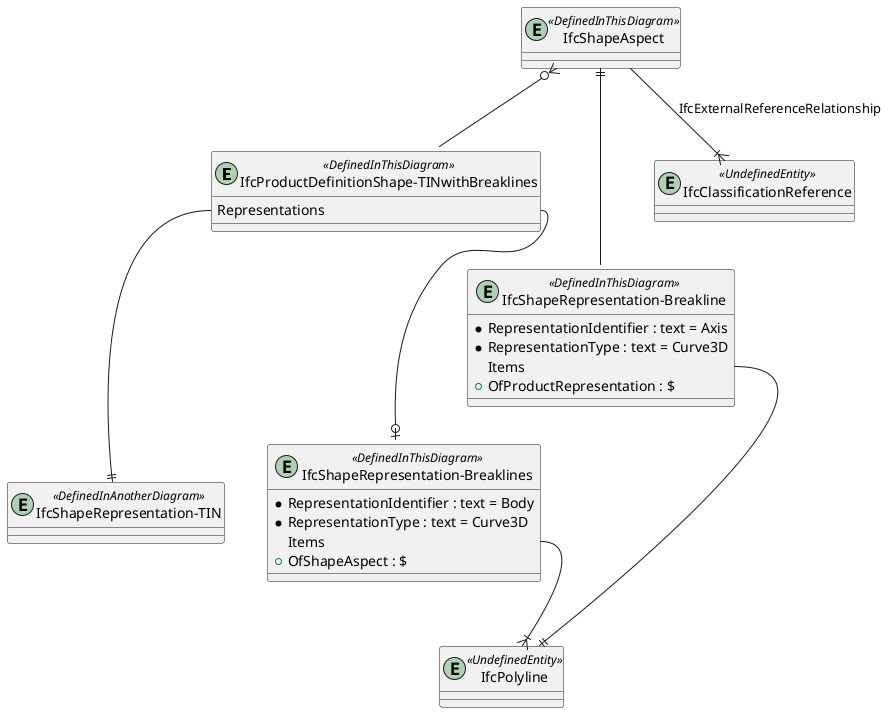 @startuml 

entity "IfcProductDefinitionShape-TINwithBreaklines" <<DefinedInThisDiagram>>
{
  Representations
}

entity "IfcShapeRepresentation-TIN" <<DefinedInAnotherDiagram>>

entity "IfcShapeRepresentation-Breaklines" <<DefinedInThisDiagram>>
{
  *RepresentationIdentifier : text = Body
  *RepresentationType : text = Curve3D
  Items
  +OfShapeAspect : $
}

entity "IfcShapeRepresentation-Breakline" <<DefinedInThisDiagram>>
{
  *RepresentationIdentifier : text = Axis
  *RepresentationType : text = Curve3D
  Items
  +OfProductRepresentation : $
}

"IfcProductDefinitionShape-TINwithBreaklines::Representations" --|| "IfcShapeRepresentation-TIN"
"IfcProductDefinitionShape-TINwithBreaklines::Representations" --o| "IfcShapeRepresentation-Breaklines"
entity IfcPolyline <<UndefinedEntity>>
"IfcShapeRepresentation-Breaklines::Items"--|{ IfcPolyline
"IfcShapeRepresentation-Breakline::Items"--||IfcPolyline

entity IfcShapeAspect <<DefinedInThisDiagram>>

IfcShapeAspect ||-- "IfcShapeRepresentation-Breakline"
IfcShapeAspect }o-- "IfcProductDefinitionShape-TINwithBreaklines"

entity IfcClassificationReference <<UndefinedEntity>>
IfcShapeAspect --|{ IfcClassificationReference : IfcExternalReferenceRelationship


@enduml


